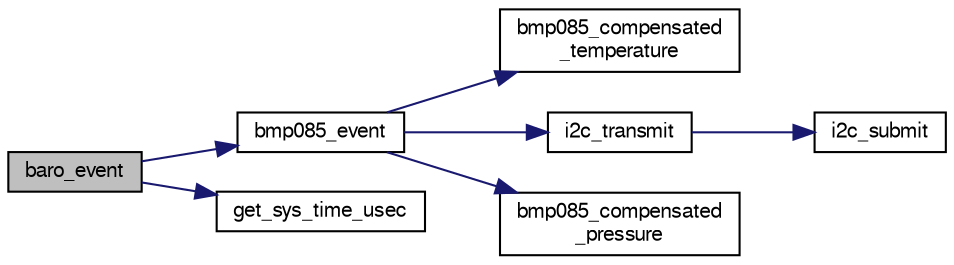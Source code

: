 digraph "baro_event"
{
  edge [fontname="FreeSans",fontsize="10",labelfontname="FreeSans",labelfontsize="10"];
  node [fontname="FreeSans",fontsize="10",shape=record];
  rankdir="LR";
  Node1 [label="baro_event",height=0.2,width=0.4,color="black", fillcolor="grey75", style="filled", fontcolor="black"];
  Node1 -> Node2 [color="midnightblue",fontsize="10",style="solid",fontname="FreeSans"];
  Node2 [label="bmp085_event",height=0.2,width=0.4,color="black", fillcolor="white", style="filled",URL="$bmp085_8c.html#a378f5eb4f4ed5e17c6f13e3dc4629842"];
  Node2 -> Node3 [color="midnightblue",fontsize="10",style="solid",fontname="FreeSans"];
  Node3 [label="bmp085_compensated\l_temperature",height=0.2,width=0.4,color="black", fillcolor="white", style="filled",URL="$bmp085_8c.html#a51c3006367e8c704b3b0f2f98d473124"];
  Node2 -> Node4 [color="midnightblue",fontsize="10",style="solid",fontname="FreeSans"];
  Node4 [label="i2c_transmit",height=0.2,width=0.4,color="black", fillcolor="white", style="filled",URL="$group__i2c.html#ga54405aa058f14a143b8b1b5380015927",tooltip="Submit a write only transaction. "];
  Node4 -> Node5 [color="midnightblue",fontsize="10",style="solid",fontname="FreeSans"];
  Node5 [label="i2c_submit",height=0.2,width=0.4,color="black", fillcolor="white", style="filled",URL="$group__i2c.html#ga4eed48e542a9c71b93372f5a38d7e367",tooltip="Submit a I2C transaction. "];
  Node2 -> Node6 [color="midnightblue",fontsize="10",style="solid",fontname="FreeSans"];
  Node6 [label="bmp085_compensated\l_pressure",height=0.2,width=0.4,color="black", fillcolor="white", style="filled",URL="$bmp085_8c.html#a0ab1487b3b01190106885dcb37d195b1",tooltip="Apply temp calibration and sensor calibration to raw measurement to get Pa (from BMP085 datasheet) ..."];
  Node1 -> Node7 [color="midnightblue",fontsize="10",style="solid",fontname="FreeSans"];
  Node7 [label="get_sys_time_usec",height=0.2,width=0.4,color="black", fillcolor="white", style="filled",URL="$chibios_2mcu__periph_2sys__time__arch_8c.html#a7ddfef1f78a56c6b4c4c536b5d670bfb",tooltip="Get the time in microseconds since startup. "];
}
